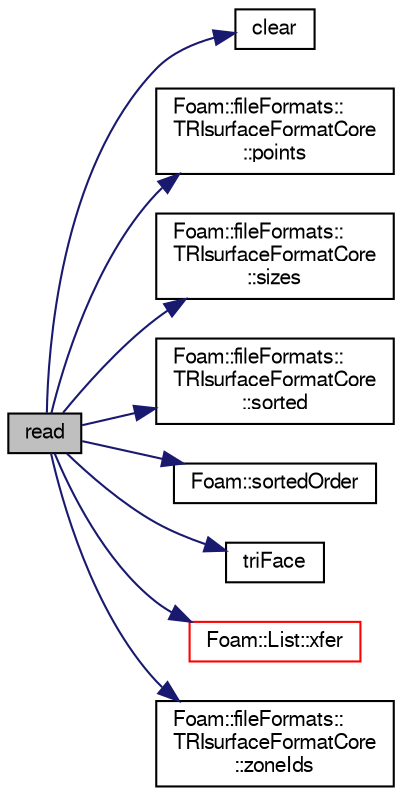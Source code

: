 digraph "read"
{
  bgcolor="transparent";
  edge [fontname="FreeSans",fontsize="10",labelfontname="FreeSans",labelfontsize="10"];
  node [fontname="FreeSans",fontsize="10",shape=record];
  rankdir="LR";
  Node1 [label="read",height=0.2,width=0.4,color="black", fillcolor="grey75", style="filled" fontcolor="black"];
  Node1 -> Node2 [color="midnightblue",fontsize="10",style="solid",fontname="FreeSans"];
  Node2 [label="clear",height=0.2,width=0.4,color="black",URL="$a04168.html#aa9e9f67112fc3908c263b76699044728"];
  Node1 -> Node3 [color="midnightblue",fontsize="10",style="solid",fontname="FreeSans"];
  Node3 [label="Foam::fileFormats::\lTRIsurfaceFormatCore\l::points",height=0.2,width=0.4,color="black",URL="$a02609.html#a38680f9c590044bcd6246f3f1f696cec",tooltip="Return full access to the points. "];
  Node1 -> Node4 [color="midnightblue",fontsize="10",style="solid",fontname="FreeSans"];
  Node4 [label="Foam::fileFormats::\lTRIsurfaceFormatCore\l::sizes",height=0.2,width=0.4,color="black",URL="$a02609.html#a62b2487b69792cc7f48dcf19ae2b52f3",tooltip="The list of zone sizes in the order of their first appearance. "];
  Node1 -> Node5 [color="midnightblue",fontsize="10",style="solid",fontname="FreeSans"];
  Node5 [label="Foam::fileFormats::\lTRIsurfaceFormatCore\l::sorted",height=0.2,width=0.4,color="black",URL="$a02609.html#a4f962e231e044c4a00f82fdc57bcb74b",tooltip="File read was already sorted. "];
  Node1 -> Node6 [color="midnightblue",fontsize="10",style="solid",fontname="FreeSans"];
  Node6 [label="Foam::sortedOrder",height=0.2,width=0.4,color="black",URL="$a10237.html#acf128ea037506c14446998bb7ca39264",tooltip="Generate the (stable) sort order for the list. "];
  Node1 -> Node7 [color="midnightblue",fontsize="10",style="solid",fontname="FreeSans"];
  Node7 [label="triFace",height=0.2,width=0.4,color="black",URL="$a03529.html#a85e205b40128f23c7ad84f2d6fe1a4b1"];
  Node1 -> Node8 [color="midnightblue",fontsize="10",style="solid",fontname="FreeSans"];
  Node8 [label="Foam::List::xfer",height=0.2,width=0.4,color="red",URL="$a01325.html#a48f43ee271fb2edb0fb241b72af0e59c",tooltip="Transfer contents to the Xfer container. "];
  Node1 -> Node9 [color="midnightblue",fontsize="10",style="solid",fontname="FreeSans"];
  Node9 [label="Foam::fileFormats::\lTRIsurfaceFormatCore\l::zoneIds",height=0.2,width=0.4,color="black",URL="$a02609.html#a23d7c10c71e0f9bb126550ac00c3d3ac",tooltip="Return full access to the zones. "];
}
